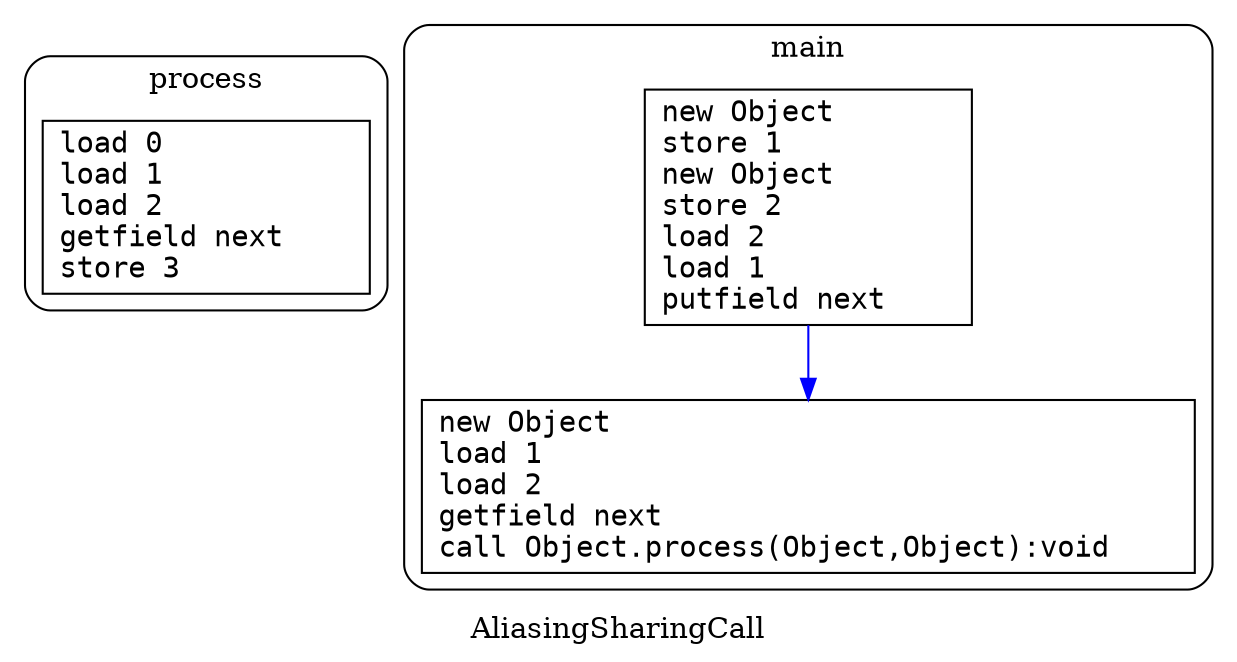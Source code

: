 digraph Program {
  label="AliasingSharingCall"
  node [shape=box fontname="monospace"];
  edge [color=blue];
  subgraph cluster_0 {
    label="process";
    color=black;
    style=rounded;
    node [shape=box fontname="monospace"];
    edge [color=blue];
    process_block1 [label="load 0           \lload 1           \lload 2           \lgetfield next    \lstore 3          \l"];
  }
  subgraph cluster_1 {
    label="main";
    color=black;
    style=rounded;
    node [shape=box fontname="monospace"];
    edge [color=blue];
    main_block1 [label="new Object       \lstore 1          \lnew Object       \lstore 2          \lload 2           \lload 1           \lputfield next    \l"];
    main_block2 [label="new Object                                 \lload 1                                     \lload 2                                     \lgetfield next                              \lcall Object.process(Object,Object):void    \l"];
    main_block1 -> main_block2;
  }
}
